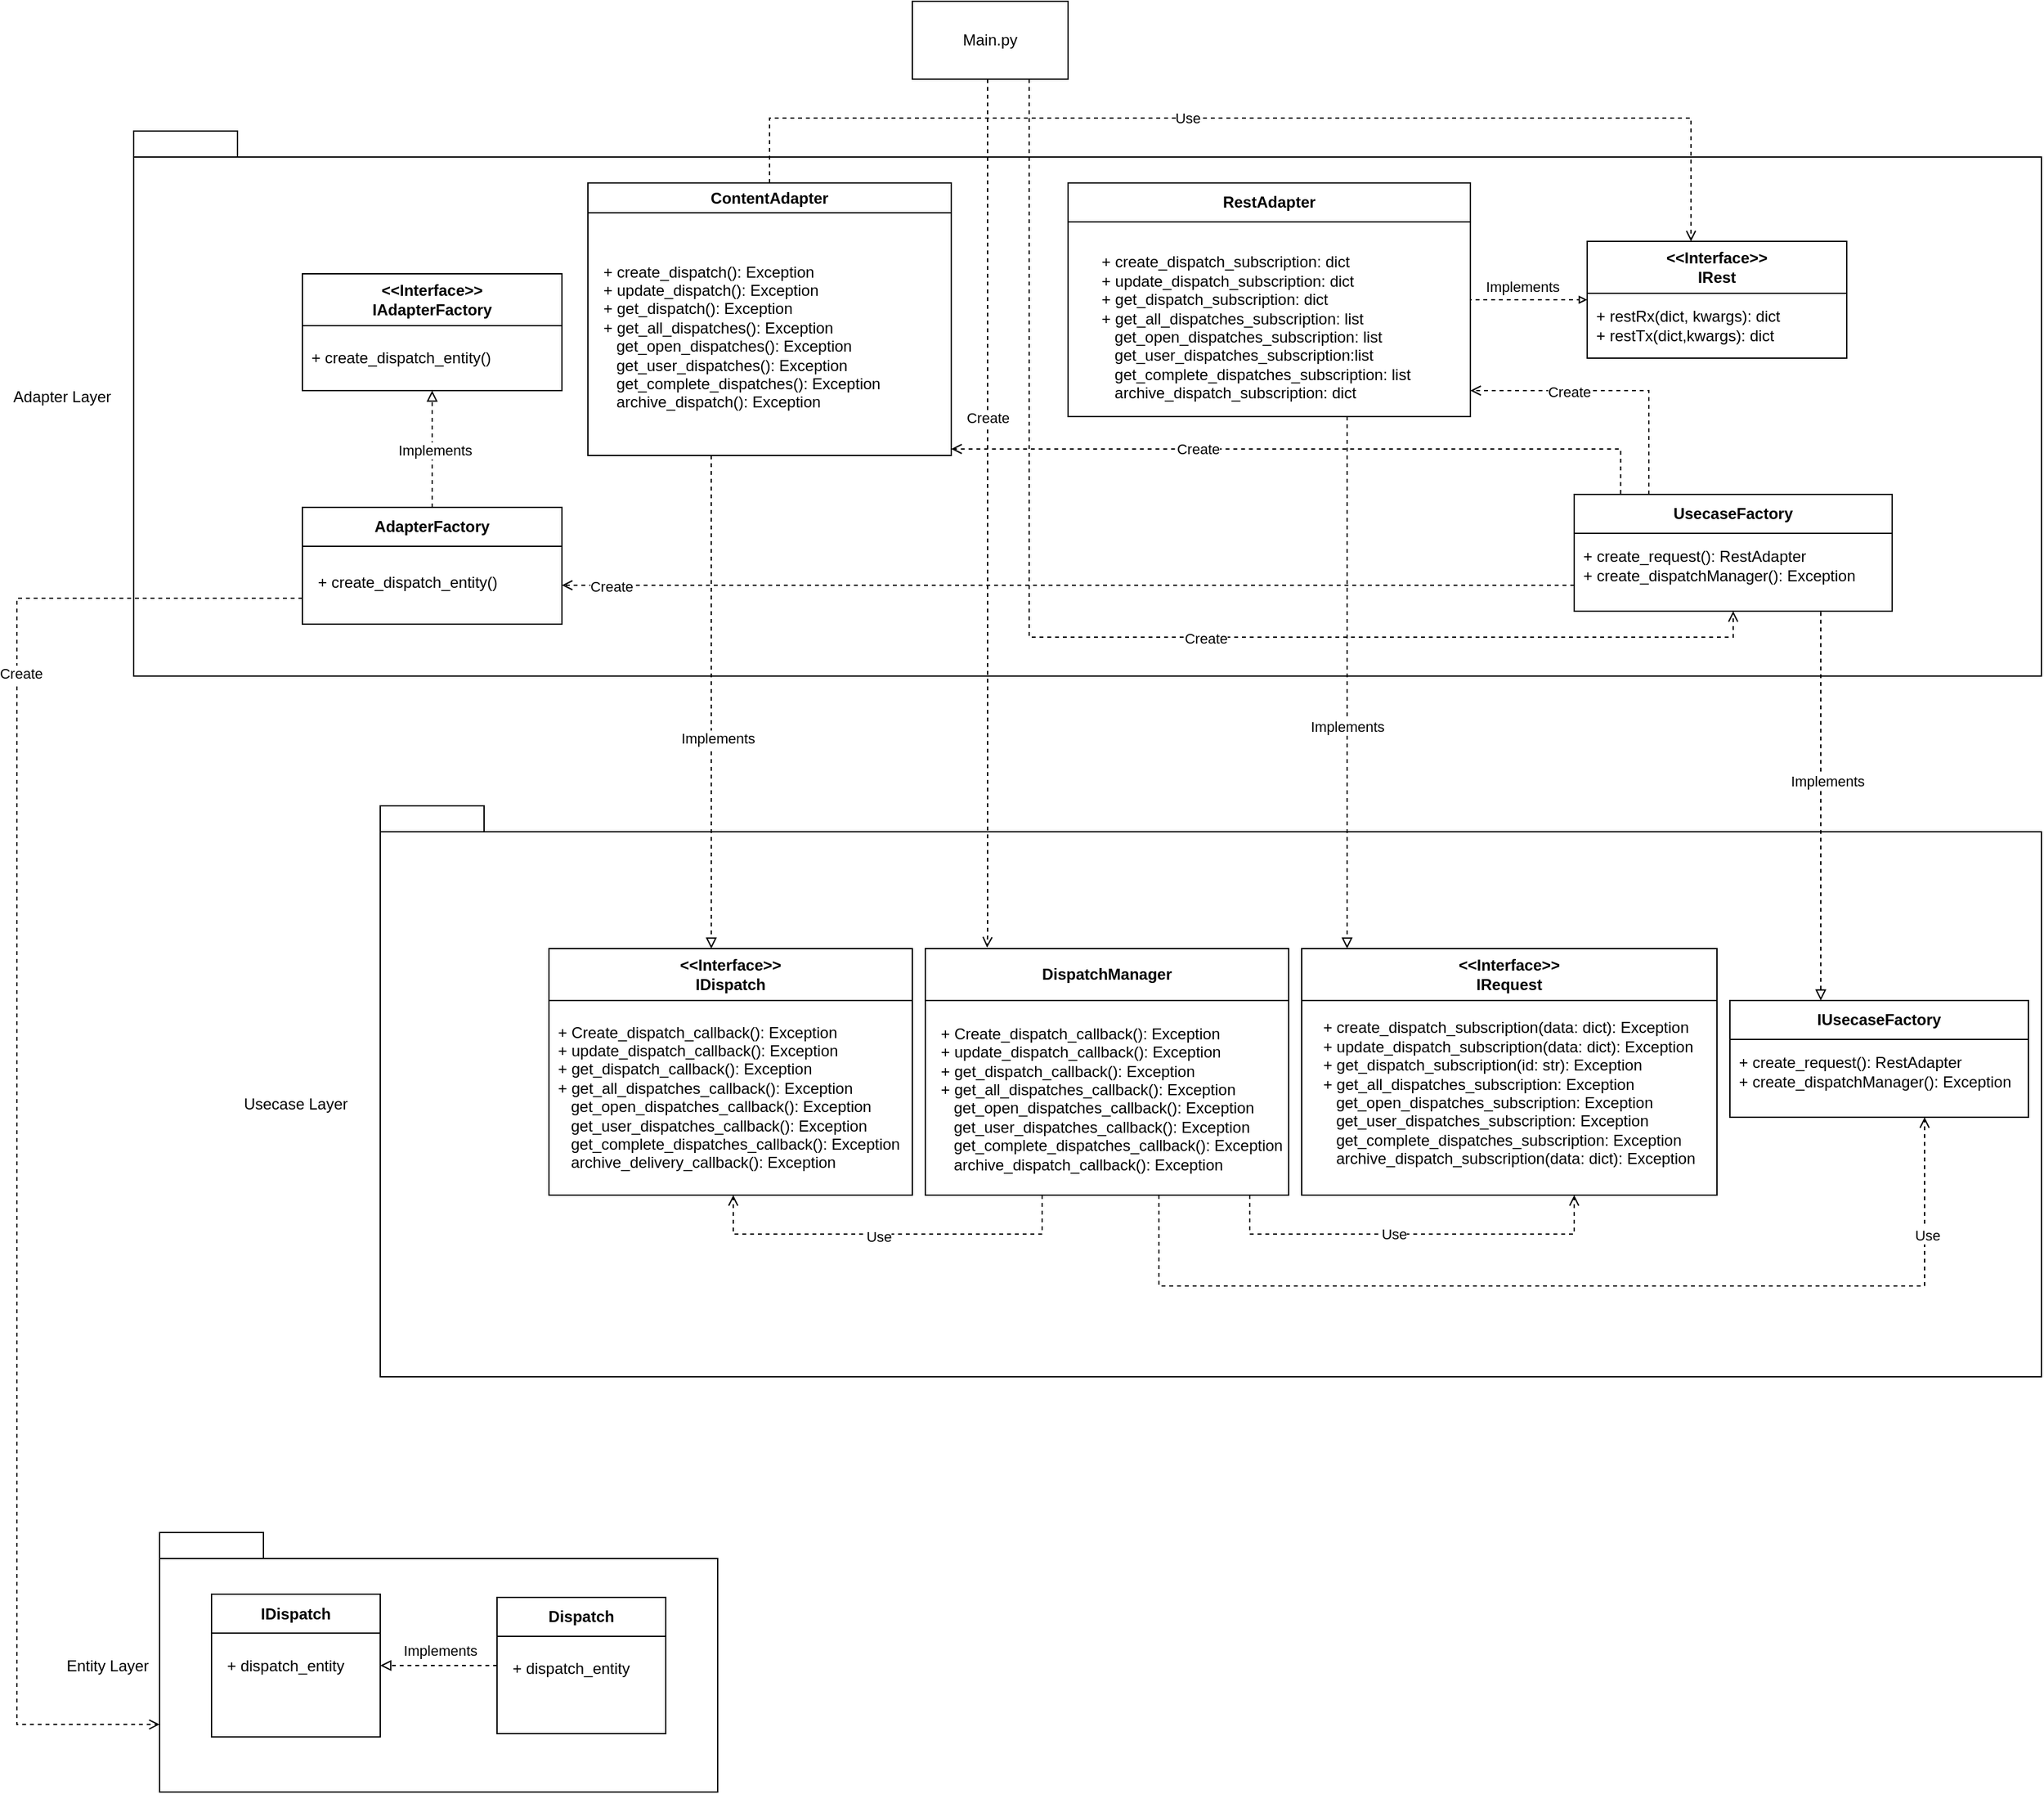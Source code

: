 <mxfile version="24.7.5">
  <diagram name="Page-1" id="4KZJ9ozn9lXyR2gkDZFs">
    <mxGraphModel dx="1444" dy="616" grid="1" gridSize="10" guides="1" tooltips="1" connect="1" arrows="1" fold="1" page="1" pageScale="1" pageWidth="850" pageHeight="1100" math="0" shadow="0">
      <root>
        <mxCell id="0" />
        <mxCell id="1" parent="0" />
        <mxCell id="9xcHes1UZk4AMDX8wHXI-2" value="Main.py" style="rounded=0;whiteSpace=wrap;html=1;" parent="1" vertex="1">
          <mxGeometry x="720" y="20" width="120" height="60" as="geometry" />
        </mxCell>
        <mxCell id="9xcHes1UZk4AMDX8wHXI-4" value="" style="rounded=0;whiteSpace=wrap;html=1;" parent="1" vertex="1">
          <mxGeometry x="120" y="140" width="1470" height="400" as="geometry" />
        </mxCell>
        <mxCell id="9xcHes1UZk4AMDX8wHXI-5" value="" style="rounded=0;whiteSpace=wrap;html=1;" parent="1" vertex="1">
          <mxGeometry x="120" y="120" width="80" height="20" as="geometry" />
        </mxCell>
        <mxCell id="9xcHes1UZk4AMDX8wHXI-7" value="Adapter Layer" style="text;html=1;align=center;verticalAlign=middle;whiteSpace=wrap;rounded=0;" parent="1" vertex="1">
          <mxGeometry x="20" y="310" width="90" height="30" as="geometry" />
        </mxCell>
        <mxCell id="9xcHes1UZk4AMDX8wHXI-29" style="edgeStyle=orthogonalEdgeStyle;rounded=0;orthogonalLoop=1;jettySize=auto;html=1;strokeColor=none;" parent="1" source="9xcHes1UZk4AMDX8wHXI-8" target="9xcHes1UZk4AMDX8wHXI-4" edge="1">
          <mxGeometry relative="1" as="geometry" />
        </mxCell>
        <mxCell id="9xcHes1UZk4AMDX8wHXI-8" value="ContentAdapter" style="swimlane;whiteSpace=wrap;html=1;" parent="1" vertex="1">
          <mxGeometry x="470" y="160" width="280" height="210" as="geometry">
            <mxRectangle x="420" y="170" width="130" height="30" as="alternateBounds" />
          </mxGeometry>
        </mxCell>
        <mxCell id="9xcHes1UZk4AMDX8wHXI-9" value="&lt;div align=&quot;left&quot;&gt;+ create_dispatch(): Exception&lt;/div&gt;&lt;div align=&quot;left&quot;&gt;+ update_dispatch(): Exception&lt;div align=&quot;left&quot;&gt;+ get_dispatch(): Exception&lt;/div&gt;&lt;div align=&quot;left&quot;&gt;+ get_all_dispatches(): Exception&lt;/div&gt;&lt;/div&gt;&lt;div align=&quot;left&quot;&gt;&amp;nbsp;&amp;nbsp; get_open_dispatches(): Exception&lt;/div&gt;&lt;div align=&quot;left&quot;&gt;&amp;nbsp;&amp;nbsp; get_user_dispatches(): Exception&lt;/div&gt;&lt;div align=&quot;left&quot;&gt;&amp;nbsp;&amp;nbsp; get_complete_dispatches(): Exception&lt;/div&gt;&lt;div align=&quot;left&quot;&gt;&amp;nbsp;&amp;nbsp; archive_dispatch(): Exception&lt;/div&gt;&lt;div align=&quot;left&quot;&gt;&lt;br&gt;&lt;/div&gt;&lt;div align=&quot;left&quot;&gt;&lt;br&gt;&lt;/div&gt;&lt;div align=&quot;left&quot;&gt;&lt;br&gt;&lt;/div&gt;&lt;div align=&quot;left&quot;&gt;&lt;br&gt;&lt;/div&gt;&lt;div align=&quot;left&quot;&gt;&lt;br&gt;&lt;/div&gt;&lt;div align=&quot;left&quot;&gt;&lt;br&gt;&lt;/div&gt;&lt;br&gt;&lt;div align=&quot;left&quot;&gt;&lt;br&gt;&lt;/div&gt;&lt;div align=&quot;left&quot;&gt;&lt;br&gt;&lt;/div&gt;&lt;div align=&quot;left&quot;&gt;&lt;br&gt;&lt;/div&gt;&lt;div align=&quot;left&quot;&gt;&lt;br&gt;&lt;/div&gt;&lt;div align=&quot;left&quot;&gt;&lt;br&gt;&lt;/div&gt;" style="text;html=1;align=left;verticalAlign=middle;whiteSpace=wrap;rounded=0;" parent="9xcHes1UZk4AMDX8wHXI-8" vertex="1">
          <mxGeometry x="10" y="100" width="270" height="210" as="geometry" />
        </mxCell>
        <mxCell id="9xcHes1UZk4AMDX8wHXI-205" style="edgeStyle=orthogonalEdgeStyle;rounded=0;orthogonalLoop=1;jettySize=auto;html=1;entryX=0;entryY=0.5;entryDx=0;entryDy=0;dashed=1;endArrow=block;endFill=0;endSize=4;startSize=0;" parent="1" target="9xcHes1UZk4AMDX8wHXI-19" edge="1">
          <mxGeometry relative="1" as="geometry">
            <mxPoint x="1150" y="270" as="sourcePoint" />
            <Array as="points">
              <mxPoint x="1150" y="250" />
            </Array>
          </mxGeometry>
        </mxCell>
        <mxCell id="9xcHes1UZk4AMDX8wHXI-209" value="Implements" style="edgeLabel;html=1;align=center;verticalAlign=middle;resizable=0;points=[];" parent="9xcHes1UZk4AMDX8wHXI-205" vertex="1" connectable="0">
          <mxGeometry x="-0.362" relative="1" as="geometry">
            <mxPoint x="25" y="-10" as="offset" />
          </mxGeometry>
        </mxCell>
        <mxCell id="9xcHes1UZk4AMDX8wHXI-16" value="&lt;div&gt;RestAdapter&lt;br&gt;&lt;/div&gt;" style="swimlane;whiteSpace=wrap;html=1;startSize=30;" parent="1" vertex="1">
          <mxGeometry x="840" y="160" width="310" height="180" as="geometry" />
        </mxCell>
        <mxCell id="9xcHes1UZk4AMDX8wHXI-17" value="&lt;div align=&quot;left&quot;&gt;+ create_dispatch_subscription: dict&lt;/div&gt;&lt;div align=&quot;left&quot;&gt;+ update_dispatch_subscription: dict&lt;/div&gt;&lt;div align=&quot;left&quot;&gt;&lt;div align=&quot;left&quot;&gt;+ get_dispatch_subscription: dict&lt;/div&gt;&lt;div align=&quot;left&quot;&gt;&lt;div align=&quot;left&quot;&gt;+ get_all_dispatches_subscription: list&lt;br&gt;&lt;/div&gt;&lt;/div&gt;&lt;/div&gt;&lt;div align=&quot;left&quot;&gt;&amp;nbsp;&amp;nbsp; get_open_dispatches_subscription: list&lt;/div&gt;&lt;div align=&quot;left&quot;&gt;&amp;nbsp;&amp;nbsp; get_user_dispatches_subscription:list&lt;br&gt;&lt;/div&gt;&lt;div align=&quot;left&quot;&gt;&amp;nbsp;&amp;nbsp; get_complete_dispatches_subscription: list&lt;/div&gt;&lt;div align=&quot;left&quot;&gt;&amp;nbsp;&amp;nbsp; archive_dispatch_subscription: dict&lt;/div&gt;&lt;div align=&quot;left&quot;&gt;&lt;br&gt;&lt;/div&gt;&lt;div align=&quot;left&quot;&gt;&lt;br&gt;&lt;/div&gt;&lt;div align=&quot;left&quot;&gt;&lt;br&gt;&lt;/div&gt;&lt;div align=&quot;left&quot;&gt;&lt;br&gt;&lt;/div&gt;&lt;div align=&quot;left&quot;&gt;&lt;br&gt;&lt;/div&gt;&lt;div align=&quot;left&quot;&gt;&amp;nbsp;&amp;nbsp; &lt;br&gt;&lt;/div&gt;&lt;br&gt;&lt;div align=&quot;left&quot;&gt;&lt;br&gt;&lt;/div&gt;&lt;div align=&quot;left&quot;&gt;&lt;br&gt;&lt;/div&gt;&lt;div align=&quot;left&quot;&gt;&lt;br&gt;&lt;/div&gt;&lt;div align=&quot;left&quot;&gt;&lt;br&gt;&lt;/div&gt;&lt;div align=&quot;left&quot;&gt;&lt;br&gt;&lt;br&gt;&lt;/div&gt;" style="text;html=1;align=center;verticalAlign=middle;whiteSpace=wrap;rounded=0;" parent="9xcHes1UZk4AMDX8wHXI-16" vertex="1">
          <mxGeometry x="-20" y="190" width="330" height="30" as="geometry" />
        </mxCell>
        <mxCell id="-PNvxuVEAzfp6yEy6_G5-110" style="edgeStyle=orthogonalEdgeStyle;rounded=0;orthogonalLoop=1;jettySize=auto;html=1;exitX=0.146;exitY=-0.005;exitDx=0;exitDy=0;exitPerimeter=0;dashed=1;endArrow=open;endFill=0;" parent="9xcHes1UZk4AMDX8wHXI-16" source="9xcHes1UZk4AMDX8wHXI-37" target="9xcHes1UZk4AMDX8wHXI-9" edge="1">
          <mxGeometry relative="1" as="geometry" />
        </mxCell>
        <mxCell id="-PNvxuVEAzfp6yEy6_G5-116" value="Create" style="edgeLabel;html=1;align=center;verticalAlign=middle;resizable=0;points=[];" parent="-PNvxuVEAzfp6yEy6_G5-110" vertex="1" connectable="0">
          <mxGeometry x="0.397" relative="1" as="geometry">
            <mxPoint x="24" as="offset" />
          </mxGeometry>
        </mxCell>
        <mxCell id="9xcHes1UZk4AMDX8wHXI-19" value="&lt;div&gt;&amp;lt;&amp;lt;Interface&amp;gt;&amp;gt;&lt;/div&gt;&lt;div&gt;IRest&lt;br&gt;&lt;/div&gt;" style="swimlane;whiteSpace=wrap;html=1;startSize=40;" parent="1" vertex="1">
          <mxGeometry x="1240" y="205" width="200" height="90" as="geometry" />
        </mxCell>
        <mxCell id="9xcHes1UZk4AMDX8wHXI-22" value="&lt;div align=&quot;left&quot;&gt;+ restRx(dict, kwargs): dict&lt;/div&gt;&lt;div align=&quot;left&quot;&gt;+ restTx(dict,kwargs): dict&lt;br&gt;&lt;/div&gt;" style="text;html=1;align=left;verticalAlign=middle;whiteSpace=wrap;rounded=0;" parent="9xcHes1UZk4AMDX8wHXI-19" vertex="1">
          <mxGeometry x="5" y="50" width="180" height="30" as="geometry" />
        </mxCell>
        <mxCell id="9xcHes1UZk4AMDX8wHXI-30" style="edgeStyle=orthogonalEdgeStyle;rounded=0;orthogonalLoop=1;jettySize=auto;html=1;entryX=0.4;entryY=0;entryDx=0;entryDy=0;entryPerimeter=0;exitX=0.5;exitY=0;exitDx=0;exitDy=0;dashed=1;endArrow=open;endFill=0;" parent="1" source="9xcHes1UZk4AMDX8wHXI-8" target="9xcHes1UZk4AMDX8wHXI-19" edge="1">
          <mxGeometry relative="1" as="geometry">
            <Array as="points">
              <mxPoint x="610" y="110" />
              <mxPoint x="1320" y="110" />
            </Array>
          </mxGeometry>
        </mxCell>
        <mxCell id="9xcHes1UZk4AMDX8wHXI-33" value="Use" style="edgeLabel;html=1;align=center;verticalAlign=middle;resizable=0;points=[];" parent="9xcHes1UZk4AMDX8wHXI-30" vertex="1" connectable="0">
          <mxGeometry x="0.067" y="2" relative="1" as="geometry">
            <mxPoint x="-84" y="2" as="offset" />
          </mxGeometry>
        </mxCell>
        <mxCell id="9xcHes1UZk4AMDX8wHXI-55" style="edgeStyle=orthogonalEdgeStyle;rounded=0;orthogonalLoop=1;jettySize=auto;html=1;dashed=1;endArrow=open;endFill=0;" parent="1" edge="1">
          <mxGeometry relative="1" as="geometry">
            <mxPoint x="1150" y="320" as="targetPoint" />
            <mxPoint x="1287.5" y="400" as="sourcePoint" />
            <Array as="points">
              <mxPoint x="1288" y="320" />
              <mxPoint x="1150" y="320" />
            </Array>
          </mxGeometry>
        </mxCell>
        <mxCell id="9xcHes1UZk4AMDX8wHXI-195" value="Create" style="edgeLabel;html=1;align=center;verticalAlign=middle;resizable=0;points=[];" parent="9xcHes1UZk4AMDX8wHXI-55" vertex="1" connectable="0">
          <mxGeometry x="0.304" y="1" relative="1" as="geometry">
            <mxPoint as="offset" />
          </mxGeometry>
        </mxCell>
        <mxCell id="9xcHes1UZk4AMDX8wHXI-37" value="&lt;div&gt;UsecaseFactory&lt;br&gt;&lt;/div&gt;" style="swimlane;whiteSpace=wrap;html=1;startSize=30;" parent="1" vertex="1">
          <mxGeometry x="1230" y="400" width="245" height="90" as="geometry" />
        </mxCell>
        <mxCell id="9xcHes1UZk4AMDX8wHXI-38" value="&lt;div align=&quot;left&quot;&gt;+ create_request(): RestAdapter&lt;br&gt;&lt;/div&gt;&lt;div align=&quot;left&quot;&gt;+ create_dispatchManager(): Exception&lt;br&gt;&lt;/div&gt;" style="text;html=1;align=left;verticalAlign=middle;whiteSpace=wrap;rounded=0;" parent="9xcHes1UZk4AMDX8wHXI-37" vertex="1">
          <mxGeometry x="5" y="40" width="225" height="30" as="geometry" />
        </mxCell>
        <mxCell id="9xcHes1UZk4AMDX8wHXI-43" value="&lt;div&gt;&amp;lt;&amp;lt;Interface&amp;gt;&amp;gt;&lt;/div&gt;&lt;div&gt;IAdapterFactory&lt;br&gt;&lt;/div&gt;" style="swimlane;whiteSpace=wrap;html=1;startSize=40;" parent="1" vertex="1">
          <mxGeometry x="250" y="230" width="200" height="90" as="geometry" />
        </mxCell>
        <mxCell id="9xcHes1UZk4AMDX8wHXI-44" value="&lt;div align=&quot;left&quot;&gt;+ create_dispatch_entity()&lt;br&gt;&lt;/div&gt;" style="text;html=1;align=left;verticalAlign=middle;whiteSpace=wrap;rounded=0;" parent="9xcHes1UZk4AMDX8wHXI-43" vertex="1">
          <mxGeometry x="5" y="50" width="180" height="30" as="geometry" />
        </mxCell>
        <mxCell id="9xcHes1UZk4AMDX8wHXI-47" style="edgeStyle=orthogonalEdgeStyle;rounded=0;orthogonalLoop=1;jettySize=auto;html=1;entryX=0.5;entryY=1;entryDx=0;entryDy=0;dashed=1;endArrow=block;endFill=0;" parent="1" source="9xcHes1UZk4AMDX8wHXI-45" target="9xcHes1UZk4AMDX8wHXI-43" edge="1">
          <mxGeometry relative="1" as="geometry" />
        </mxCell>
        <mxCell id="9xcHes1UZk4AMDX8wHXI-48" value="Implements" style="edgeLabel;html=1;align=center;verticalAlign=middle;resizable=0;points=[];" parent="9xcHes1UZk4AMDX8wHXI-47" vertex="1" connectable="0">
          <mxGeometry x="-0.007" y="-2" relative="1" as="geometry">
            <mxPoint as="offset" />
          </mxGeometry>
        </mxCell>
        <mxCell id="-PNvxuVEAzfp6yEy6_G5-59" style="edgeStyle=orthogonalEdgeStyle;rounded=0;orthogonalLoop=1;jettySize=auto;html=1;dashed=1;endArrow=open;endFill=0;" parent="1" edge="1">
          <mxGeometry relative="1" as="geometry">
            <mxPoint x="140" y="1347.92" as="targetPoint" />
            <mxPoint x="250" y="479.997" as="sourcePoint" />
            <Array as="points">
              <mxPoint x="30" y="479.92" />
              <mxPoint x="30" y="1347.92" />
            </Array>
          </mxGeometry>
        </mxCell>
        <mxCell id="-PNvxuVEAzfp6yEy6_G5-60" value="Create" style="edgeLabel;html=1;align=center;verticalAlign=middle;resizable=0;points=[];" parent="-PNvxuVEAzfp6yEy6_G5-59" vertex="1" connectable="0">
          <mxGeometry x="-0.536" y="3" relative="1" as="geometry">
            <mxPoint as="offset" />
          </mxGeometry>
        </mxCell>
        <mxCell id="9xcHes1UZk4AMDX8wHXI-45" value="&lt;div&gt;AdapterFactory&lt;br&gt;&lt;/div&gt;" style="swimlane;whiteSpace=wrap;html=1;startSize=30;" parent="1" vertex="1">
          <mxGeometry x="250" y="410" width="200" height="90" as="geometry" />
        </mxCell>
        <mxCell id="9xcHes1UZk4AMDX8wHXI-46" value="&lt;div align=&quot;left&quot;&gt;+ create_dispatch_entity()&lt;/div&gt;&lt;div align=&quot;left&quot;&gt;&lt;br&gt;&lt;/div&gt;" style="text;html=1;align=left;verticalAlign=middle;whiteSpace=wrap;rounded=0;" parent="9xcHes1UZk4AMDX8wHXI-45" vertex="1">
          <mxGeometry x="10" y="50" width="180" height="30" as="geometry" />
        </mxCell>
        <mxCell id="9xcHes1UZk4AMDX8wHXI-58" value="" style="rounded=0;whiteSpace=wrap;html=1;" parent="1" vertex="1">
          <mxGeometry x="310" y="660" width="1280" height="420" as="geometry" />
        </mxCell>
        <mxCell id="9xcHes1UZk4AMDX8wHXI-59" value="" style="rounded=0;whiteSpace=wrap;html=1;" parent="1" vertex="1">
          <mxGeometry x="310" y="640" width="80" height="20" as="geometry" />
        </mxCell>
        <mxCell id="9xcHes1UZk4AMDX8wHXI-60" value="Usecase Layer" style="text;html=1;align=center;verticalAlign=middle;whiteSpace=wrap;rounded=0;" parent="1" vertex="1">
          <mxGeometry x="200" y="855" width="90" height="30" as="geometry" />
        </mxCell>
        <mxCell id="9xcHes1UZk4AMDX8wHXI-61" value="&lt;div&gt;&amp;lt;&amp;lt;Interface&amp;gt;&amp;gt;&lt;/div&gt;&lt;div&gt;IDispatch&lt;br&gt;&lt;/div&gt;" style="swimlane;whiteSpace=wrap;html=1;startSize=40;" parent="1" vertex="1">
          <mxGeometry x="440" y="750" width="280" height="190" as="geometry" />
        </mxCell>
        <mxCell id="9xcHes1UZk4AMDX8wHXI-62" value="&lt;div align=&quot;left&quot;&gt;+ Create_dispatch_callback(): Exception&lt;/div&gt;&lt;div align=&quot;left&quot;&gt;&lt;div align=&quot;left&quot;&gt;+ update_dispatch_callback(): Exception&lt;/div&gt;&lt;div align=&quot;left&quot;&gt;&lt;div align=&quot;left&quot;&gt;+ get_dispatch_callback(): Exception&lt;/div&gt;&lt;div align=&quot;left&quot;&gt;&lt;div align=&quot;left&quot;&gt;+ get_all_dispatches_callback(): Exception&lt;/div&gt;&lt;/div&gt;&lt;/div&gt;&lt;div align=&quot;left&quot;&gt;&amp;nbsp;&amp;nbsp; get_open_dispatches_callback(): Exception&lt;/div&gt;&lt;div align=&quot;left&quot;&gt;&amp;nbsp;&amp;nbsp; get_user_dispatches_callback(): Exception&lt;/div&gt;&lt;div align=&quot;left&quot;&gt;&amp;nbsp;&amp;nbsp; get_complete_dispatches_callback(): Exception&lt;/div&gt;&lt;div align=&quot;left&quot;&gt;&amp;nbsp;&amp;nbsp; archive_delivery_callback(): Exception&lt;/div&gt;&lt;div align=&quot;left&quot;&gt;&amp;nbsp;&amp;nbsp; &lt;br&gt;&lt;/div&gt;&lt;div align=&quot;left&quot;&gt;&lt;br&gt;&lt;/div&gt;&lt;div align=&quot;left&quot;&gt;&lt;br&gt;&lt;/div&gt;&lt;div align=&quot;left&quot;&gt;&lt;br&gt;&lt;/div&gt;&lt;div align=&quot;left&quot;&gt;&lt;br&gt;&lt;/div&gt;&lt;div align=&quot;left&quot;&gt;&lt;br&gt;&lt;br&gt;&lt;/div&gt;&lt;/div&gt;" style="text;html=1;align=left;verticalAlign=middle;whiteSpace=wrap;rounded=0;" parent="9xcHes1UZk4AMDX8wHXI-61" vertex="1">
          <mxGeometry x="5" y="150" width="275" height="30" as="geometry" />
        </mxCell>
        <mxCell id="9xcHes1UZk4AMDX8wHXI-150" value="&lt;div&gt;IUsecaseFactory&lt;br&gt;&lt;/div&gt;" style="swimlane;whiteSpace=wrap;html=1;startSize=30;" parent="1" vertex="1">
          <mxGeometry x="1350" y="790" width="230" height="90" as="geometry" />
        </mxCell>
        <mxCell id="9xcHes1UZk4AMDX8wHXI-151" value="&lt;div align=&quot;left&quot;&gt;+ create_request(): RestAdapter&lt;br&gt;&lt;/div&gt;&lt;div align=&quot;left&quot;&gt;+ create_dispatchManager(): Exception&lt;br&gt;&lt;/div&gt;" style="text;html=1;align=left;verticalAlign=middle;whiteSpace=wrap;rounded=0;" parent="9xcHes1UZk4AMDX8wHXI-150" vertex="1">
          <mxGeometry x="5" y="40" width="225" height="30" as="geometry" />
        </mxCell>
        <mxCell id="9xcHes1UZk4AMDX8wHXI-166" value="" style="rounded=0;whiteSpace=wrap;html=1;" parent="1" vertex="1">
          <mxGeometry x="140" y="1220" width="430" height="180" as="geometry" />
        </mxCell>
        <mxCell id="9xcHes1UZk4AMDX8wHXI-167" value="" style="rounded=0;whiteSpace=wrap;html=1;" parent="1" vertex="1">
          <mxGeometry x="140" y="1200" width="80" height="20" as="geometry" />
        </mxCell>
        <mxCell id="9xcHes1UZk4AMDX8wHXI-168" value="Entity Layer" style="text;html=1;align=center;verticalAlign=middle;whiteSpace=wrap;rounded=0;" parent="1" vertex="1">
          <mxGeometry x="50" y="1287.5" width="100" height="30" as="geometry" />
        </mxCell>
        <mxCell id="9xcHes1UZk4AMDX8wHXI-169" value="IDispatch" style="swimlane;whiteSpace=wrap;html=1;startSize=30;" parent="1" vertex="1">
          <mxGeometry x="180" y="1247.5" width="130" height="110" as="geometry" />
        </mxCell>
        <mxCell id="9xcHes1UZk4AMDX8wHXI-170" value="+ dispatch_entity" style="text;html=1;align=left;verticalAlign=middle;whiteSpace=wrap;rounded=0;" parent="9xcHes1UZk4AMDX8wHXI-169" vertex="1">
          <mxGeometry x="10" y="40" width="110" height="30" as="geometry" />
        </mxCell>
        <mxCell id="9xcHes1UZk4AMDX8wHXI-175" style="edgeStyle=orthogonalEdgeStyle;rounded=0;orthogonalLoop=1;jettySize=auto;html=1;entryX=1;entryY=0.5;entryDx=0;entryDy=0;dashed=1;endArrow=block;endFill=0;" parent="1" source="9xcHes1UZk4AMDX8wHXI-171" target="9xcHes1UZk4AMDX8wHXI-169" edge="1">
          <mxGeometry relative="1" as="geometry" />
        </mxCell>
        <mxCell id="9xcHes1UZk4AMDX8wHXI-182" value="Implements" style="edgeLabel;html=1;align=center;verticalAlign=middle;resizable=0;points=[];" parent="9xcHes1UZk4AMDX8wHXI-175" vertex="1" connectable="0">
          <mxGeometry x="0.326" y="4" relative="1" as="geometry">
            <mxPoint x="15" y="-16" as="offset" />
          </mxGeometry>
        </mxCell>
        <mxCell id="9xcHes1UZk4AMDX8wHXI-171" value="Dispatch" style="swimlane;whiteSpace=wrap;html=1;startSize=30;" parent="1" vertex="1">
          <mxGeometry x="400" y="1250" width="130" height="105" as="geometry" />
        </mxCell>
        <mxCell id="9xcHes1UZk4AMDX8wHXI-172" value="+ dispatch_entity" style="text;html=1;align=left;verticalAlign=middle;whiteSpace=wrap;rounded=0;" parent="9xcHes1UZk4AMDX8wHXI-171" vertex="1">
          <mxGeometry x="10" y="40" width="170" height="30" as="geometry" />
        </mxCell>
        <mxCell id="9xcHes1UZk4AMDX8wHXI-186" style="edgeStyle=orthogonalEdgeStyle;rounded=0;orthogonalLoop=1;jettySize=auto;html=1;dashed=1;endArrow=open;endFill=0;entryX=0.17;entryY=-0.004;entryDx=0;entryDy=0;entryPerimeter=0;" parent="1" source="9xcHes1UZk4AMDX8wHXI-2" target="-PNvxuVEAzfp6yEy6_G5-14" edge="1">
          <mxGeometry relative="1" as="geometry">
            <mxPoint x="795" y="870" as="targetPoint" />
            <Array as="points">
              <mxPoint x="778" y="740" />
              <mxPoint x="778" y="740" />
            </Array>
          </mxGeometry>
        </mxCell>
        <mxCell id="9xcHes1UZk4AMDX8wHXI-187" value="Create" style="edgeLabel;html=1;align=center;verticalAlign=middle;resizable=0;points=[];" parent="9xcHes1UZk4AMDX8wHXI-186" vertex="1" connectable="0">
          <mxGeometry x="-0.22" relative="1" as="geometry">
            <mxPoint as="offset" />
          </mxGeometry>
        </mxCell>
        <mxCell id="9xcHes1UZk4AMDX8wHXI-188" style="edgeStyle=orthogonalEdgeStyle;rounded=0;orthogonalLoop=1;jettySize=auto;html=1;entryX=0.5;entryY=1;entryDx=0;entryDy=0;exitX=0.75;exitY=1;exitDx=0;exitDy=0;dashed=1;endArrow=open;endFill=0;" parent="1" source="9xcHes1UZk4AMDX8wHXI-2" target="9xcHes1UZk4AMDX8wHXI-37" edge="1">
          <mxGeometry relative="1" as="geometry" />
        </mxCell>
        <mxCell id="9xcHes1UZk4AMDX8wHXI-189" value="Create" style="edgeLabel;html=1;align=center;verticalAlign=middle;resizable=0;points=[];" parent="9xcHes1UZk4AMDX8wHXI-188" vertex="1" connectable="0">
          <mxGeometry x="0.117" y="-1" relative="1" as="geometry">
            <mxPoint x="11" as="offset" />
          </mxGeometry>
        </mxCell>
        <mxCell id="9xcHes1UZk4AMDX8wHXI-199" style="edgeStyle=orthogonalEdgeStyle;rounded=0;orthogonalLoop=1;jettySize=auto;html=1;dashed=1;endArrow=block;endFill=0;" parent="1" source="9xcHes1UZk4AMDX8wHXI-16" edge="1">
          <mxGeometry relative="1" as="geometry">
            <Array as="points">
              <mxPoint x="1055" y="460" />
              <mxPoint x="1055" y="460" />
            </Array>
            <mxPoint x="1055" y="750" as="targetPoint" />
          </mxGeometry>
        </mxCell>
        <mxCell id="9xcHes1UZk4AMDX8wHXI-200" value="Implements" style="edgeLabel;html=1;align=center;verticalAlign=middle;resizable=0;points=[];" parent="9xcHes1UZk4AMDX8wHXI-199" vertex="1" connectable="0">
          <mxGeometry x="0.25" relative="1" as="geometry">
            <mxPoint y="-18" as="offset" />
          </mxGeometry>
        </mxCell>
        <mxCell id="9xcHes1UZk4AMDX8wHXI-202" style="edgeStyle=orthogonalEdgeStyle;rounded=0;orthogonalLoop=1;jettySize=auto;html=1;dashed=1;endArrow=block;endFill=0;" parent="1" target="9xcHes1UZk4AMDX8wHXI-150" edge="1">
          <mxGeometry relative="1" as="geometry">
            <mxPoint x="1360.577" y="490" as="sourcePoint" />
            <mxPoint x="1360" y="790" as="targetPoint" />
            <Array as="points">
              <mxPoint x="1420" y="490" />
            </Array>
          </mxGeometry>
        </mxCell>
        <mxCell id="9xcHes1UZk4AMDX8wHXI-203" value="Implements" style="edgeLabel;html=1;align=center;verticalAlign=middle;resizable=0;points=[];" parent="9xcHes1UZk4AMDX8wHXI-202" vertex="1" connectable="0">
          <mxGeometry x="-0.237" y="1" relative="1" as="geometry">
            <mxPoint x="4" y="53" as="offset" />
          </mxGeometry>
        </mxCell>
        <mxCell id="-PNvxuVEAzfp6yEy6_G5-113" style="edgeStyle=orthogonalEdgeStyle;rounded=0;orthogonalLoop=1;jettySize=auto;html=1;dashed=1;endArrow=open;endFill=0;" parent="1" source="-PNvxuVEAzfp6yEy6_G5-14" edge="1">
          <mxGeometry relative="1" as="geometry">
            <mxPoint x="582" y="940" as="targetPoint" />
            <Array as="points">
              <mxPoint x="820" y="970" />
              <mxPoint x="582" y="970" />
            </Array>
          </mxGeometry>
        </mxCell>
        <mxCell id="-PNvxuVEAzfp6yEy6_G5-114" value="Use" style="edgeLabel;html=1;align=center;verticalAlign=middle;resizable=0;points=[];" parent="-PNvxuVEAzfp6yEy6_G5-113" vertex="1" connectable="0">
          <mxGeometry x="0.051" y="2" relative="1" as="geometry">
            <mxPoint as="offset" />
          </mxGeometry>
        </mxCell>
        <mxCell id="-PNvxuVEAzfp6yEy6_G5-14" value="&lt;div&gt;DispatchManager&lt;br&gt;&lt;/div&gt;" style="swimlane;whiteSpace=wrap;html=1;startSize=40;" parent="1" vertex="1">
          <mxGeometry x="730" y="750" width="280" height="190" as="geometry" />
        </mxCell>
        <mxCell id="-PNvxuVEAzfp6yEy6_G5-15" value="&lt;div align=&quot;left&quot;&gt;+ Create_dispatch_callback(): Exception&lt;/div&gt;&lt;div align=&quot;left&quot;&gt;&lt;div align=&quot;left&quot;&gt;+ update_dispatch_callback(): Exception&lt;/div&gt;&lt;div align=&quot;left&quot;&gt;+ get_dispatch_callback(): Exception&lt;/div&gt;&lt;div align=&quot;left&quot;&gt;+ get_all_dispatches_callback(): Exception&lt;/div&gt;&lt;div align=&quot;left&quot;&gt;&amp;nbsp;&amp;nbsp; get_open_dispatches_callback(): Exception&lt;/div&gt;&lt;div align=&quot;left&quot;&gt;&amp;nbsp;&amp;nbsp; get_user_dispatches_callback(): Exception&lt;/div&gt;&lt;div align=&quot;left&quot;&gt;&amp;nbsp;&amp;nbsp; get_complete_dispatches_callback(): Exception&lt;/div&gt;&lt;div align=&quot;left&quot;&gt;&amp;nbsp;&amp;nbsp; archive_dispatch_callback(): Exception&lt;/div&gt;&lt;div align=&quot;left&quot;&gt;&lt;br&gt;&lt;/div&gt;&lt;div align=&quot;left&quot;&gt;&lt;br&gt;&lt;/div&gt;&lt;div align=&quot;left&quot;&gt;&lt;br&gt;&lt;/div&gt;&lt;div align=&quot;left&quot;&gt;&lt;br&gt;&lt;/div&gt;&lt;div align=&quot;left&quot;&gt;&lt;br&gt;&lt;/div&gt;&lt;div align=&quot;left&quot;&gt;&lt;br&gt;&lt;/div&gt;&lt;div align=&quot;left&quot;&gt;&lt;br&gt;&lt;/div&gt;&lt;div align=&quot;left&quot;&gt;&lt;br&gt;&lt;/div&gt;&lt;div align=&quot;left&quot;&gt;&lt;br&gt;&lt;/div&gt;&lt;div align=&quot;left&quot;&gt;&lt;br&gt;&lt;br&gt;&lt;/div&gt;&lt;/div&gt;" style="text;html=1;align=left;verticalAlign=middle;whiteSpace=wrap;rounded=0;" parent="-PNvxuVEAzfp6yEy6_G5-14" vertex="1">
          <mxGeometry x="10" y="180" width="270" height="30" as="geometry" />
        </mxCell>
        <mxCell id="-PNvxuVEAzfp6yEy6_G5-26" value="&lt;div&gt;&amp;lt;&amp;lt;Interface&amp;gt;&amp;gt;&lt;/div&gt;&lt;div&gt;IRequest&lt;br&gt;&lt;/div&gt;" style="swimlane;whiteSpace=wrap;html=1;startSize=40;" parent="1" vertex="1">
          <mxGeometry x="1020" y="750" width="320" height="190" as="geometry" />
        </mxCell>
        <mxCell id="-PNvxuVEAzfp6yEy6_G5-29" style="edgeStyle=orthogonalEdgeStyle;rounded=0;orthogonalLoop=1;jettySize=auto;html=1;dashed=1;endArrow=open;endFill=0;" parent="1" edge="1">
          <mxGeometry relative="1" as="geometry">
            <mxPoint x="910" y="940" as="sourcePoint" />
            <mxPoint x="1500" y="880" as="targetPoint" />
            <Array as="points">
              <mxPoint x="910" y="1010" />
              <mxPoint x="1500" y="1010" />
            </Array>
          </mxGeometry>
        </mxCell>
        <mxCell id="-PNvxuVEAzfp6yEy6_G5-30" value="Use" style="edgeLabel;html=1;align=center;verticalAlign=middle;resizable=0;points=[];" parent="-PNvxuVEAzfp6yEy6_G5-29" vertex="1" connectable="0">
          <mxGeometry x="0.77" y="-2" relative="1" as="geometry">
            <mxPoint as="offset" />
          </mxGeometry>
        </mxCell>
        <mxCell id="-PNvxuVEAzfp6yEy6_G5-32" style="edgeStyle=orthogonalEdgeStyle;rounded=0;orthogonalLoop=1;jettySize=auto;html=1;dashed=1;endArrow=open;endFill=0;" parent="1" edge="1">
          <mxGeometry relative="1" as="geometry">
            <mxPoint x="1230" y="470" as="sourcePoint" />
            <mxPoint x="450" y="470" as="targetPoint" />
            <Array as="points">
              <mxPoint x="930" y="470" />
              <mxPoint x="930" y="470" />
            </Array>
          </mxGeometry>
        </mxCell>
        <mxCell id="-PNvxuVEAzfp6yEy6_G5-35" value="Create" style="edgeLabel;html=1;align=center;verticalAlign=middle;resizable=0;points=[];" parent="-PNvxuVEAzfp6yEy6_G5-32" vertex="1" connectable="0">
          <mxGeometry x="0.903" y="1" relative="1" as="geometry">
            <mxPoint as="offset" />
          </mxGeometry>
        </mxCell>
        <mxCell id="-PNvxuVEAzfp6yEy6_G5-54" style="edgeStyle=orthogonalEdgeStyle;rounded=0;orthogonalLoop=1;jettySize=auto;html=1;endArrow=block;endFill=0;dashed=1;exitX=0.315;exitY=0.524;exitDx=0;exitDy=0;exitPerimeter=0;" parent="1" source="9xcHes1UZk4AMDX8wHXI-9" target="9xcHes1UZk4AMDX8wHXI-61" edge="1">
          <mxGeometry relative="1" as="geometry">
            <Array as="points">
              <mxPoint x="565" y="670" />
              <mxPoint x="565" y="670" />
            </Array>
          </mxGeometry>
        </mxCell>
        <mxCell id="-PNvxuVEAzfp6yEy6_G5-55" value="Implements" style="edgeLabel;html=1;align=center;verticalAlign=middle;resizable=0;points=[];" parent="-PNvxuVEAzfp6yEy6_G5-54" vertex="1" connectable="0">
          <mxGeometry x="-0.054" y="1" relative="1" as="geometry">
            <mxPoint x="4" y="38" as="offset" />
          </mxGeometry>
        </mxCell>
        <mxCell id="-PNvxuVEAzfp6yEy6_G5-79" style="edgeStyle=orthogonalEdgeStyle;rounded=0;orthogonalLoop=1;jettySize=auto;html=1;dashed=1;endArrow=open;endFill=0;" parent="1" edge="1">
          <mxGeometry relative="1" as="geometry">
            <mxPoint x="980" y="940" as="sourcePoint" />
            <mxPoint x="1230" y="940" as="targetPoint" />
            <Array as="points">
              <mxPoint x="980" y="970" />
              <mxPoint x="1230" y="970" />
            </Array>
          </mxGeometry>
        </mxCell>
        <mxCell id="-PNvxuVEAzfp6yEy6_G5-80" value="Use" style="edgeLabel;html=1;align=center;verticalAlign=middle;resizable=0;points=[];" parent="-PNvxuVEAzfp6yEy6_G5-79" vertex="1" connectable="0">
          <mxGeometry x="0.77" y="-2" relative="1" as="geometry">
            <mxPoint x="-134" y="-2" as="offset" />
          </mxGeometry>
        </mxCell>
        <mxCell id="-PNvxuVEAzfp6yEy6_G5-27" value="&lt;div align=&quot;left&quot;&gt;+ create_dispatch_subscription(data: dict): Exception&lt;/div&gt;&lt;div align=&quot;left&quot;&gt;+ update_dispatch_subscription(data: dict): Exception&lt;/div&gt;&lt;div align=&quot;left&quot;&gt;&lt;div align=&quot;left&quot;&gt;+ get_dispatch_subscription(id: str): Exception&lt;/div&gt;&lt;div align=&quot;left&quot;&gt;&lt;div align=&quot;left&quot;&gt;+ get_all_dispatches_subscription: Exception&lt;/div&gt;&lt;/div&gt;&lt;/div&gt;&lt;div align=&quot;left&quot;&gt;&amp;nbsp;&amp;nbsp; get_open_dispatches_subscription: Exception&lt;/div&gt;&lt;div align=&quot;left&quot;&gt;&amp;nbsp;&amp;nbsp; get_user_dispatches_subscription: Exception&lt;/div&gt;&lt;div align=&quot;left&quot;&gt;&amp;nbsp;&amp;nbsp; get_complete_dispatches_subscription: Exception&lt;/div&gt;&lt;div align=&quot;left&quot;&gt;&amp;nbsp;&amp;nbsp; archive_dispatch_subscription(data: dict): Exception&lt;/div&gt;&lt;div align=&quot;left&quot;&gt;&lt;br&gt;&lt;/div&gt;&lt;div align=&quot;left&quot;&gt;&lt;br&gt;&lt;/div&gt;&lt;div align=&quot;left&quot;&gt;&lt;br&gt;&lt;/div&gt;&lt;div align=&quot;left&quot;&gt;&lt;br&gt;&lt;/div&gt;&lt;div align=&quot;left&quot;&gt;&lt;br&gt;&lt;/div&gt;&lt;div align=&quot;left&quot;&gt;&lt;br&gt;&lt;/div&gt;&lt;div align=&quot;left&quot;&gt;&lt;br&gt;&lt;/div&gt;&lt;div align=&quot;left&quot;&gt;&lt;br&gt;&lt;/div&gt;&lt;div align=&quot;left&quot;&gt;&lt;br&gt;&lt;/div&gt;&lt;div align=&quot;left&quot;&gt;&lt;br&gt;&lt;/div&gt;&lt;div align=&quot;left&quot;&gt;&lt;br&gt;&lt;/div&gt;&lt;div align=&quot;left&quot;&gt;&lt;br&gt;&lt;br&gt;&lt;/div&gt;" style="text;html=1;align=center;verticalAlign=middle;whiteSpace=wrap;rounded=0;" parent="1" vertex="1">
          <mxGeometry x="1015" y="940" width="330" height="30" as="geometry" />
        </mxCell>
      </root>
    </mxGraphModel>
  </diagram>
</mxfile>
